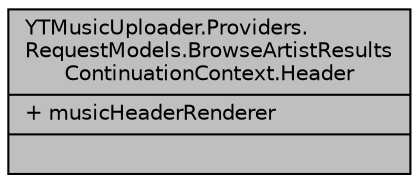 digraph "YTMusicUploader.Providers.RequestModels.BrowseArtistResultsContinuationContext.Header"
{
 // LATEX_PDF_SIZE
  edge [fontname="Helvetica",fontsize="10",labelfontname="Helvetica",labelfontsize="10"];
  node [fontname="Helvetica",fontsize="10",shape=record];
  Node1 [label="{YTMusicUploader.Providers.\lRequestModels.BrowseArtistResults\lContinuationContext.Header\n|+ musicHeaderRenderer\l|}",height=0.2,width=0.4,color="black", fillcolor="grey75", style="filled", fontcolor="black",tooltip=" "];
}
